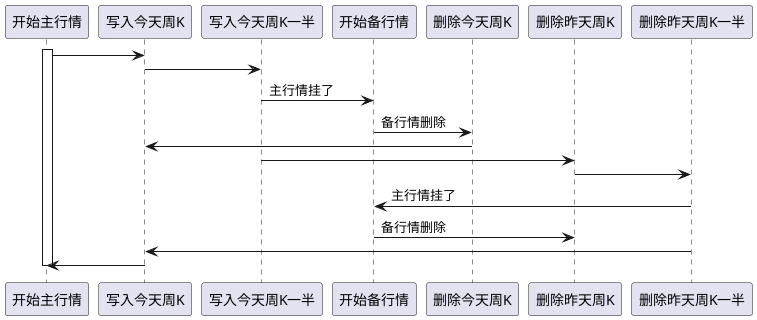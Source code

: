 @startuml
'开始主行情 -> 开始备行情 : 挂了

activate 开始主行情
开始主行情 -> 写入今天周K

写入今天周K -> 写入今天周K一半

写入今天周K一半 -> 开始备行情 :主行情挂了

开始备行情 -> 删除今天周K : 备行情删除

删除今天周K -> 写入今天周K



写入今天周K一半 -> 删除昨天周K

删除昨天周K -> 删除昨天周K一半

删除昨天周K一半 -> 开始备行情 : 主行情挂了

开始备行情 -> 删除昨天周K: 备行情删除

删除昨天周K一半 -> 写入今天周K

写入今天周K -> 开始主行情


deactivate 开始主行情






@enduml